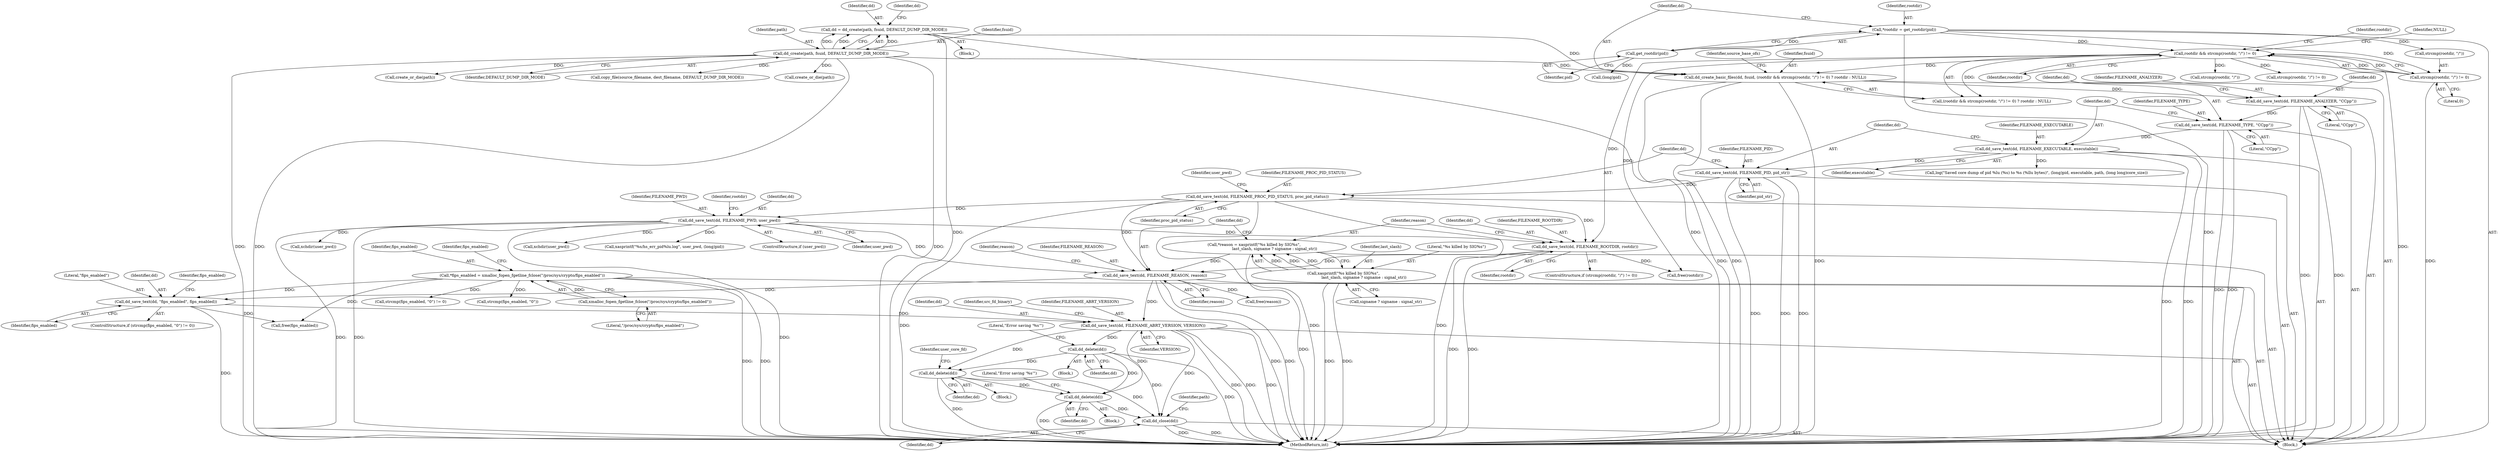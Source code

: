 digraph "0_abrt_80408e9e24a1c10f85fd969e1853e0f192157f92_0@API" {
"1000879" [label="(Call,dd_delete(dd))"];
"1000843" [label="(Call,dd_save_text(dd, FILENAME_ABRT_VERSION, VERSION))"];
"1000837" [label="(Call,dd_save_text(dd, \"fips_enabled\", fips_enabled))"];
"1000803" [label="(Call,dd_save_text(dd, FILENAME_REASON, reason))"];
"1000789" [label="(Call,dd_save_text(dd, FILENAME_ROOTDIR, rootdir))"];
"1000776" [label="(Call,dd_save_text(dd, FILENAME_PWD, user_pwd))"];
"1000770" [label="(Call,dd_save_text(dd, FILENAME_PROC_PID_STATUS, proc_pid_status))"];
"1000766" [label="(Call,dd_save_text(dd, FILENAME_PID, pid_str))"];
"1000762" [label="(Call,dd_save_text(dd, FILENAME_EXECUTABLE, executable))"];
"1000758" [label="(Call,dd_save_text(dd, FILENAME_TYPE, \"CCpp\"))"];
"1000754" [label="(Call,dd_save_text(dd, FILENAME_ANALYZER, \"CCpp\"))"];
"1000629" [label="(Call,dd_create_basic_files(dd, fsuid, (rootdir && strcmp(rootdir, \"/\") != 0) ? rootdir : NULL))"];
"1000615" [label="(Call,dd = dd_create(path, fsuid, DEFAULT_DUMP_DIR_MODE))"];
"1000617" [label="(Call,dd_create(path, fsuid, DEFAULT_DUMP_DIR_MODE))"];
"1000633" [label="(Call,rootdir && strcmp(rootdir, \"/\") != 0)"];
"1000625" [label="(Call,*rootdir = get_rootdir(pid))"];
"1000627" [label="(Call,get_rootdir(pid))"];
"1000635" [label="(Call,strcmp(rootdir, \"/\") != 0)"];
"1000794" [label="(Call,*reason = xasprintf(\"%s killed by SIG%s\",\n                                 last_slash, signame ? signame : signal_str))"];
"1000796" [label="(Call,xasprintf(\"%s killed by SIG%s\",\n                                 last_slash, signame ? signame : signal_str))"];
"1000824" [label="(Call,*fips_enabled = xmalloc_fopen_fgetline_fclose(\"/proc/sys/crypto/fips_enabled\"))"];
"1000826" [label="(Call,xmalloc_fopen_fgetline_fclose(\"/proc/sys/crypto/fips_enabled\"))"];
"1000916" [label="(Call,dd_delete(dd))"];
"1001026" [label="(Call,dd_delete(dd))"];
"1001033" [label="(Call,dd_close(dd))"];
"1000618" [label="(Identifier,path)"];
"1000622" [label="(Identifier,dd)"];
"1000882" [label="(Literal,\"Error saving '%s'\")"];
"1000879" [label="(Call,dd_delete(dd))"];
"1001033" [label="(Call,dd_close(dd))"];
"1000923" [label="(Call,xchdir(user_pwd))"];
"1000796" [label="(Call,xasprintf(\"%s killed by SIG%s\",\n                                 last_slash, signame ? signame : signal_str))"];
"1000953" [label="(Call,xchdir(user_pwd))"];
"1000825" [label="(Identifier,fips_enabled)"];
"1000803" [label="(Call,dd_save_text(dd, FILENAME_REASON, reason))"];
"1000634" [label="(Identifier,rootdir)"];
"1000792" [label="(Identifier,rootdir)"];
"1000759" [label="(Identifier,dd)"];
"1001037" [label="(Identifier,path)"];
"1001026" [label="(Call,dd_delete(dd))"];
"1000829" [label="(Identifier,fips_enabled)"];
"1000760" [label="(Identifier,FILENAME_TYPE)"];
"1000845" [label="(Identifier,FILENAME_ABRT_VERSION)"];
"1000619" [label="(Identifier,fsuid)"];
"1000776" [label="(Call,dd_save_text(dd, FILENAME_PWD, user_pwd))"];
"1000981" [label="(Call,xasprintf(\"%s/hs_err_pid%lu.log\", user_pwd, (long)pid))"];
"1000781" [label="(Identifier,rootdir)"];
"1000785" [label="(Call,strcmp(rootdir, \"/\"))"];
"1000916" [label="(Call,dd_delete(dd))"];
"1000794" [label="(Call,*reason = xasprintf(\"%s killed by SIG%s\",\n                                 last_slash, signame ? signame : signal_str))"];
"1000763" [label="(Identifier,dd)"];
"1000770" [label="(Call,dd_save_text(dd, FILENAME_PROC_PID_STATUS, proc_pid_status))"];
"1000764" [label="(Identifier,FILENAME_EXECUTABLE)"];
"1000917" [label="(Identifier,dd)"];
"1000762" [label="(Call,dd_save_text(dd, FILENAME_EXECUTABLE, executable))"];
"1000889" [label="(Call,create_or_die(path))"];
"1001034" [label="(Identifier,dd)"];
"1001029" [label="(Literal,\"Error saving '%s'\")"];
"1001062" [label="(Call,log(\"Saved core dump of pid %lu (%s) to %s (%llu bytes)\", (long)pid, executable, path, (long long)core_size))"];
"1000855" [label="(Call,create_or_die(path))"];
"1000775" [label="(Identifier,user_pwd)"];
"1000628" [label="(Identifier,pid)"];
"1000777" [label="(Identifier,dd)"];
"1000783" [label="(ControlStructure,if (strcmp(rootdir, \"/\") != 0))"];
"1000790" [label="(Identifier,dd)"];
"1000791" [label="(Identifier,FILENAME_ROOTDIR)"];
"1000755" [label="(Identifier,dd)"];
"1000827" [label="(Literal,\"/proc/sys/crypto/fips_enabled\")"];
"1000808" [label="(Identifier,reason)"];
"1000620" [label="(Identifier,DEFAULT_DUMP_DIR_MODE)"];
"1000768" [label="(Identifier,FILENAME_PID)"];
"1000774" [label="(ControlStructure,if (user_pwd))"];
"1000754" [label="(Call,dd_save_text(dd, FILENAME_ANALYZER, \"CCpp\"))"];
"1000680" [label="(Call,copy_file(source_filename, dest_filename, DEFAULT_DUMP_DIR_MODE))"];
"1000778" [label="(Identifier,FILENAME_PWD)"];
"1000645" [label="(Identifier,source_base_ofs)"];
"1000920" [label="(Identifier,user_core_fd)"];
"1000880" [label="(Identifier,dd)"];
"1000631" [label="(Identifier,fsuid)"];
"1000772" [label="(Identifier,FILENAME_PROC_PID_STATUS)"];
"1000832" [label="(Call,strcmp(fips_enabled, \"0\") != 0)"];
"1000789" [label="(Call,dd_save_text(dd, FILENAME_ROOTDIR, rootdir))"];
"1001027" [label="(Identifier,dd)"];
"1000804" [label="(Identifier,dd)"];
"1000636" [label="(Call,strcmp(rootdir, \"/\"))"];
"1000639" [label="(Literal,0)"];
"1000627" [label="(Call,get_rootdir(pid))"];
"1000826" [label="(Call,xmalloc_fopen_fgetline_fclose(\"/proc/sys/crypto/fips_enabled\"))"];
"1000795" [label="(Identifier,reason)"];
"1000144" [label="(Block,)"];
"1000617" [label="(Call,dd_create(path, fsuid, DEFAULT_DUMP_DIR_MODE))"];
"1000765" [label="(Identifier,executable)"];
"1000837" [label="(Call,dd_save_text(dd, \"fips_enabled\", fips_enabled))"];
"1000616" [label="(Identifier,dd)"];
"1000641" [label="(Identifier,NULL)"];
"1000846" [label="(Identifier,VERSION)"];
"1001025" [label="(Block,)"];
"1000633" [label="(Call,rootdir && strcmp(rootdir, \"/\") != 0)"];
"1000758" [label="(Call,dd_save_text(dd, FILENAME_TYPE, \"CCpp\"))"];
"1000757" [label="(Literal,\"CCpp\")"];
"1000632" [label="(Call,(rootdir && strcmp(rootdir, \"/\") != 0) ? rootdir : NULL)"];
"1000838" [label="(Identifier,dd)"];
"1000807" [label="(Call,free(reason))"];
"1000771" [label="(Identifier,dd)"];
"1000635" [label="(Call,strcmp(rootdir, \"/\") != 0)"];
"1000833" [label="(Call,strcmp(fips_enabled, \"0\"))"];
"1000878" [label="(Block,)"];
"1000761" [label="(Literal,\"CCpp\")"];
"1000797" [label="(Literal,\"%s killed by SIG%s\")"];
"1000767" [label="(Identifier,dd)"];
"1000799" [label="(Call,signame ? signame : signal_str)"];
"1000630" [label="(Identifier,dd)"];
"1000766" [label="(Call,dd_save_text(dd, FILENAME_PID, pid_str))"];
"1000784" [label="(Call,strcmp(rootdir, \"/\") != 0)"];
"1000844" [label="(Identifier,dd)"];
"1000626" [label="(Identifier,rootdir)"];
"1000842" [label="(Identifier,fips_enabled)"];
"1000623" [label="(Block,)"];
"1000913" [label="(Block,)"];
"1000649" [label="(Call,(long)pid)"];
"1000629" [label="(Call,dd_create_basic_files(dd, fsuid, (rootdir && strcmp(rootdir, \"/\") != 0) ? rootdir : NULL))"];
"1000640" [label="(Identifier,rootdir)"];
"1001168" [label="(MethodReturn,int)"];
"1000841" [label="(Call,free(fips_enabled))"];
"1000798" [label="(Identifier,last_slash)"];
"1000773" [label="(Identifier,proc_pid_status)"];
"1000615" [label="(Call,dd = dd_create(path, fsuid, DEFAULT_DUMP_DIR_MODE))"];
"1000625" [label="(Call,*rootdir = get_rootdir(pid))"];
"1000831" [label="(ControlStructure,if (strcmp(fips_enabled, \"0\") != 0))"];
"1001100" [label="(Call,free(rootdir))"];
"1000779" [label="(Identifier,user_pwd)"];
"1000756" [label="(Identifier,FILENAME_ANALYZER)"];
"1000849" [label="(Identifier,src_fd_binary)"];
"1000805" [label="(Identifier,FILENAME_REASON)"];
"1000769" [label="(Identifier,pid_str)"];
"1000824" [label="(Call,*fips_enabled = xmalloc_fopen_fgetline_fclose(\"/proc/sys/crypto/fips_enabled\"))"];
"1000806" [label="(Identifier,reason)"];
"1000843" [label="(Call,dd_save_text(dd, FILENAME_ABRT_VERSION, VERSION))"];
"1000839" [label="(Literal,\"fips_enabled\")"];
"1000840" [label="(Identifier,fips_enabled)"];
"1000879" -> "1000878"  [label="AST: "];
"1000879" -> "1000880"  [label="CFG: "];
"1000880" -> "1000879"  [label="AST: "];
"1000882" -> "1000879"  [label="CFG: "];
"1000879" -> "1001168"  [label="DDG: "];
"1000843" -> "1000879"  [label="DDG: "];
"1000879" -> "1000916"  [label="DDG: "];
"1000879" -> "1001026"  [label="DDG: "];
"1000879" -> "1001033"  [label="DDG: "];
"1000843" -> "1000623"  [label="AST: "];
"1000843" -> "1000846"  [label="CFG: "];
"1000844" -> "1000843"  [label="AST: "];
"1000845" -> "1000843"  [label="AST: "];
"1000846" -> "1000843"  [label="AST: "];
"1000849" -> "1000843"  [label="CFG: "];
"1000843" -> "1001168"  [label="DDG: "];
"1000843" -> "1001168"  [label="DDG: "];
"1000843" -> "1001168"  [label="DDG: "];
"1000837" -> "1000843"  [label="DDG: "];
"1000803" -> "1000843"  [label="DDG: "];
"1000843" -> "1000916"  [label="DDG: "];
"1000843" -> "1001026"  [label="DDG: "];
"1000843" -> "1001033"  [label="DDG: "];
"1000837" -> "1000831"  [label="AST: "];
"1000837" -> "1000840"  [label="CFG: "];
"1000838" -> "1000837"  [label="AST: "];
"1000839" -> "1000837"  [label="AST: "];
"1000840" -> "1000837"  [label="AST: "];
"1000842" -> "1000837"  [label="CFG: "];
"1000837" -> "1001168"  [label="DDG: "];
"1000803" -> "1000837"  [label="DDG: "];
"1000824" -> "1000837"  [label="DDG: "];
"1000837" -> "1000841"  [label="DDG: "];
"1000803" -> "1000623"  [label="AST: "];
"1000803" -> "1000806"  [label="CFG: "];
"1000804" -> "1000803"  [label="AST: "];
"1000805" -> "1000803"  [label="AST: "];
"1000806" -> "1000803"  [label="AST: "];
"1000808" -> "1000803"  [label="CFG: "];
"1000803" -> "1001168"  [label="DDG: "];
"1000803" -> "1001168"  [label="DDG: "];
"1000789" -> "1000803"  [label="DDG: "];
"1000776" -> "1000803"  [label="DDG: "];
"1000770" -> "1000803"  [label="DDG: "];
"1000794" -> "1000803"  [label="DDG: "];
"1000803" -> "1000807"  [label="DDG: "];
"1000789" -> "1000783"  [label="AST: "];
"1000789" -> "1000792"  [label="CFG: "];
"1000790" -> "1000789"  [label="AST: "];
"1000791" -> "1000789"  [label="AST: "];
"1000792" -> "1000789"  [label="AST: "];
"1000795" -> "1000789"  [label="CFG: "];
"1000789" -> "1001168"  [label="DDG: "];
"1000789" -> "1001168"  [label="DDG: "];
"1000776" -> "1000789"  [label="DDG: "];
"1000770" -> "1000789"  [label="DDG: "];
"1000633" -> "1000789"  [label="DDG: "];
"1000789" -> "1001100"  [label="DDG: "];
"1000776" -> "1000774"  [label="AST: "];
"1000776" -> "1000779"  [label="CFG: "];
"1000777" -> "1000776"  [label="AST: "];
"1000778" -> "1000776"  [label="AST: "];
"1000779" -> "1000776"  [label="AST: "];
"1000781" -> "1000776"  [label="CFG: "];
"1000776" -> "1001168"  [label="DDG: "];
"1000776" -> "1001168"  [label="DDG: "];
"1000776" -> "1001168"  [label="DDG: "];
"1000770" -> "1000776"  [label="DDG: "];
"1000776" -> "1000923"  [label="DDG: "];
"1000776" -> "1000953"  [label="DDG: "];
"1000776" -> "1000981"  [label="DDG: "];
"1000770" -> "1000623"  [label="AST: "];
"1000770" -> "1000773"  [label="CFG: "];
"1000771" -> "1000770"  [label="AST: "];
"1000772" -> "1000770"  [label="AST: "];
"1000773" -> "1000770"  [label="AST: "];
"1000775" -> "1000770"  [label="CFG: "];
"1000770" -> "1001168"  [label="DDG: "];
"1000770" -> "1001168"  [label="DDG: "];
"1000770" -> "1001168"  [label="DDG: "];
"1000766" -> "1000770"  [label="DDG: "];
"1000766" -> "1000623"  [label="AST: "];
"1000766" -> "1000769"  [label="CFG: "];
"1000767" -> "1000766"  [label="AST: "];
"1000768" -> "1000766"  [label="AST: "];
"1000769" -> "1000766"  [label="AST: "];
"1000771" -> "1000766"  [label="CFG: "];
"1000766" -> "1001168"  [label="DDG: "];
"1000766" -> "1001168"  [label="DDG: "];
"1000766" -> "1001168"  [label="DDG: "];
"1000762" -> "1000766"  [label="DDG: "];
"1000762" -> "1000623"  [label="AST: "];
"1000762" -> "1000765"  [label="CFG: "];
"1000763" -> "1000762"  [label="AST: "];
"1000764" -> "1000762"  [label="AST: "];
"1000765" -> "1000762"  [label="AST: "];
"1000767" -> "1000762"  [label="CFG: "];
"1000762" -> "1001168"  [label="DDG: "];
"1000762" -> "1001168"  [label="DDG: "];
"1000758" -> "1000762"  [label="DDG: "];
"1000762" -> "1001062"  [label="DDG: "];
"1000758" -> "1000623"  [label="AST: "];
"1000758" -> "1000761"  [label="CFG: "];
"1000759" -> "1000758"  [label="AST: "];
"1000760" -> "1000758"  [label="AST: "];
"1000761" -> "1000758"  [label="AST: "];
"1000763" -> "1000758"  [label="CFG: "];
"1000758" -> "1001168"  [label="DDG: "];
"1000758" -> "1001168"  [label="DDG: "];
"1000754" -> "1000758"  [label="DDG: "];
"1000754" -> "1000623"  [label="AST: "];
"1000754" -> "1000757"  [label="CFG: "];
"1000755" -> "1000754"  [label="AST: "];
"1000756" -> "1000754"  [label="AST: "];
"1000757" -> "1000754"  [label="AST: "];
"1000759" -> "1000754"  [label="CFG: "];
"1000754" -> "1001168"  [label="DDG: "];
"1000754" -> "1001168"  [label="DDG: "];
"1000629" -> "1000754"  [label="DDG: "];
"1000629" -> "1000623"  [label="AST: "];
"1000629" -> "1000632"  [label="CFG: "];
"1000630" -> "1000629"  [label="AST: "];
"1000631" -> "1000629"  [label="AST: "];
"1000632" -> "1000629"  [label="AST: "];
"1000645" -> "1000629"  [label="CFG: "];
"1000629" -> "1001168"  [label="DDG: "];
"1000629" -> "1001168"  [label="DDG: "];
"1000629" -> "1001168"  [label="DDG: "];
"1000615" -> "1000629"  [label="DDG: "];
"1000617" -> "1000629"  [label="DDG: "];
"1000633" -> "1000629"  [label="DDG: "];
"1000615" -> "1000144"  [label="AST: "];
"1000615" -> "1000617"  [label="CFG: "];
"1000616" -> "1000615"  [label="AST: "];
"1000617" -> "1000615"  [label="AST: "];
"1000622" -> "1000615"  [label="CFG: "];
"1000615" -> "1001168"  [label="DDG: "];
"1000615" -> "1001168"  [label="DDG: "];
"1000617" -> "1000615"  [label="DDG: "];
"1000617" -> "1000615"  [label="DDG: "];
"1000617" -> "1000615"  [label="DDG: "];
"1000617" -> "1000620"  [label="CFG: "];
"1000618" -> "1000617"  [label="AST: "];
"1000619" -> "1000617"  [label="AST: "];
"1000620" -> "1000617"  [label="AST: "];
"1000617" -> "1001168"  [label="DDG: "];
"1000617" -> "1001168"  [label="DDG: "];
"1000617" -> "1001168"  [label="DDG: "];
"1000617" -> "1000680"  [label="DDG: "];
"1000617" -> "1000855"  [label="DDG: "];
"1000617" -> "1000889"  [label="DDG: "];
"1000633" -> "1000632"  [label="AST: "];
"1000633" -> "1000634"  [label="CFG: "];
"1000633" -> "1000635"  [label="CFG: "];
"1000634" -> "1000633"  [label="AST: "];
"1000635" -> "1000633"  [label="AST: "];
"1000640" -> "1000633"  [label="CFG: "];
"1000641" -> "1000633"  [label="CFG: "];
"1000633" -> "1001168"  [label="DDG: "];
"1000625" -> "1000633"  [label="DDG: "];
"1000635" -> "1000633"  [label="DDG: "];
"1000635" -> "1000633"  [label="DDG: "];
"1000633" -> "1000632"  [label="DDG: "];
"1000633" -> "1000784"  [label="DDG: "];
"1000633" -> "1000785"  [label="DDG: "];
"1000633" -> "1001100"  [label="DDG: "];
"1000625" -> "1000623"  [label="AST: "];
"1000625" -> "1000627"  [label="CFG: "];
"1000626" -> "1000625"  [label="AST: "];
"1000627" -> "1000625"  [label="AST: "];
"1000630" -> "1000625"  [label="CFG: "];
"1000625" -> "1001168"  [label="DDG: "];
"1000627" -> "1000625"  [label="DDG: "];
"1000625" -> "1000635"  [label="DDG: "];
"1000625" -> "1000636"  [label="DDG: "];
"1000627" -> "1000628"  [label="CFG: "];
"1000628" -> "1000627"  [label="AST: "];
"1000627" -> "1000649"  [label="DDG: "];
"1000635" -> "1000639"  [label="CFG: "];
"1000636" -> "1000635"  [label="AST: "];
"1000639" -> "1000635"  [label="AST: "];
"1000635" -> "1001168"  [label="DDG: "];
"1000794" -> "1000623"  [label="AST: "];
"1000794" -> "1000796"  [label="CFG: "];
"1000795" -> "1000794"  [label="AST: "];
"1000796" -> "1000794"  [label="AST: "];
"1000804" -> "1000794"  [label="CFG: "];
"1000794" -> "1001168"  [label="DDG: "];
"1000796" -> "1000794"  [label="DDG: "];
"1000796" -> "1000794"  [label="DDG: "];
"1000796" -> "1000794"  [label="DDG: "];
"1000796" -> "1000799"  [label="CFG: "];
"1000797" -> "1000796"  [label="AST: "];
"1000798" -> "1000796"  [label="AST: "];
"1000799" -> "1000796"  [label="AST: "];
"1000796" -> "1001168"  [label="DDG: "];
"1000796" -> "1001168"  [label="DDG: "];
"1000824" -> "1000623"  [label="AST: "];
"1000824" -> "1000826"  [label="CFG: "];
"1000825" -> "1000824"  [label="AST: "];
"1000826" -> "1000824"  [label="AST: "];
"1000829" -> "1000824"  [label="CFG: "];
"1000824" -> "1001168"  [label="DDG: "];
"1000824" -> "1001168"  [label="DDG: "];
"1000826" -> "1000824"  [label="DDG: "];
"1000824" -> "1000832"  [label="DDG: "];
"1000824" -> "1000833"  [label="DDG: "];
"1000824" -> "1000841"  [label="DDG: "];
"1000826" -> "1000827"  [label="CFG: "];
"1000827" -> "1000826"  [label="AST: "];
"1000916" -> "1000913"  [label="AST: "];
"1000916" -> "1000917"  [label="CFG: "];
"1000917" -> "1000916"  [label="AST: "];
"1000920" -> "1000916"  [label="CFG: "];
"1000916" -> "1001168"  [label="DDG: "];
"1000916" -> "1001026"  [label="DDG: "];
"1000916" -> "1001033"  [label="DDG: "];
"1001026" -> "1001025"  [label="AST: "];
"1001026" -> "1001027"  [label="CFG: "];
"1001027" -> "1001026"  [label="AST: "];
"1001029" -> "1001026"  [label="CFG: "];
"1001026" -> "1001168"  [label="DDG: "];
"1001026" -> "1001033"  [label="DDG: "];
"1001033" -> "1000623"  [label="AST: "];
"1001033" -> "1001034"  [label="CFG: "];
"1001034" -> "1001033"  [label="AST: "];
"1001037" -> "1001033"  [label="CFG: "];
"1001033" -> "1001168"  [label="DDG: "];
"1001033" -> "1001168"  [label="DDG: "];
}
